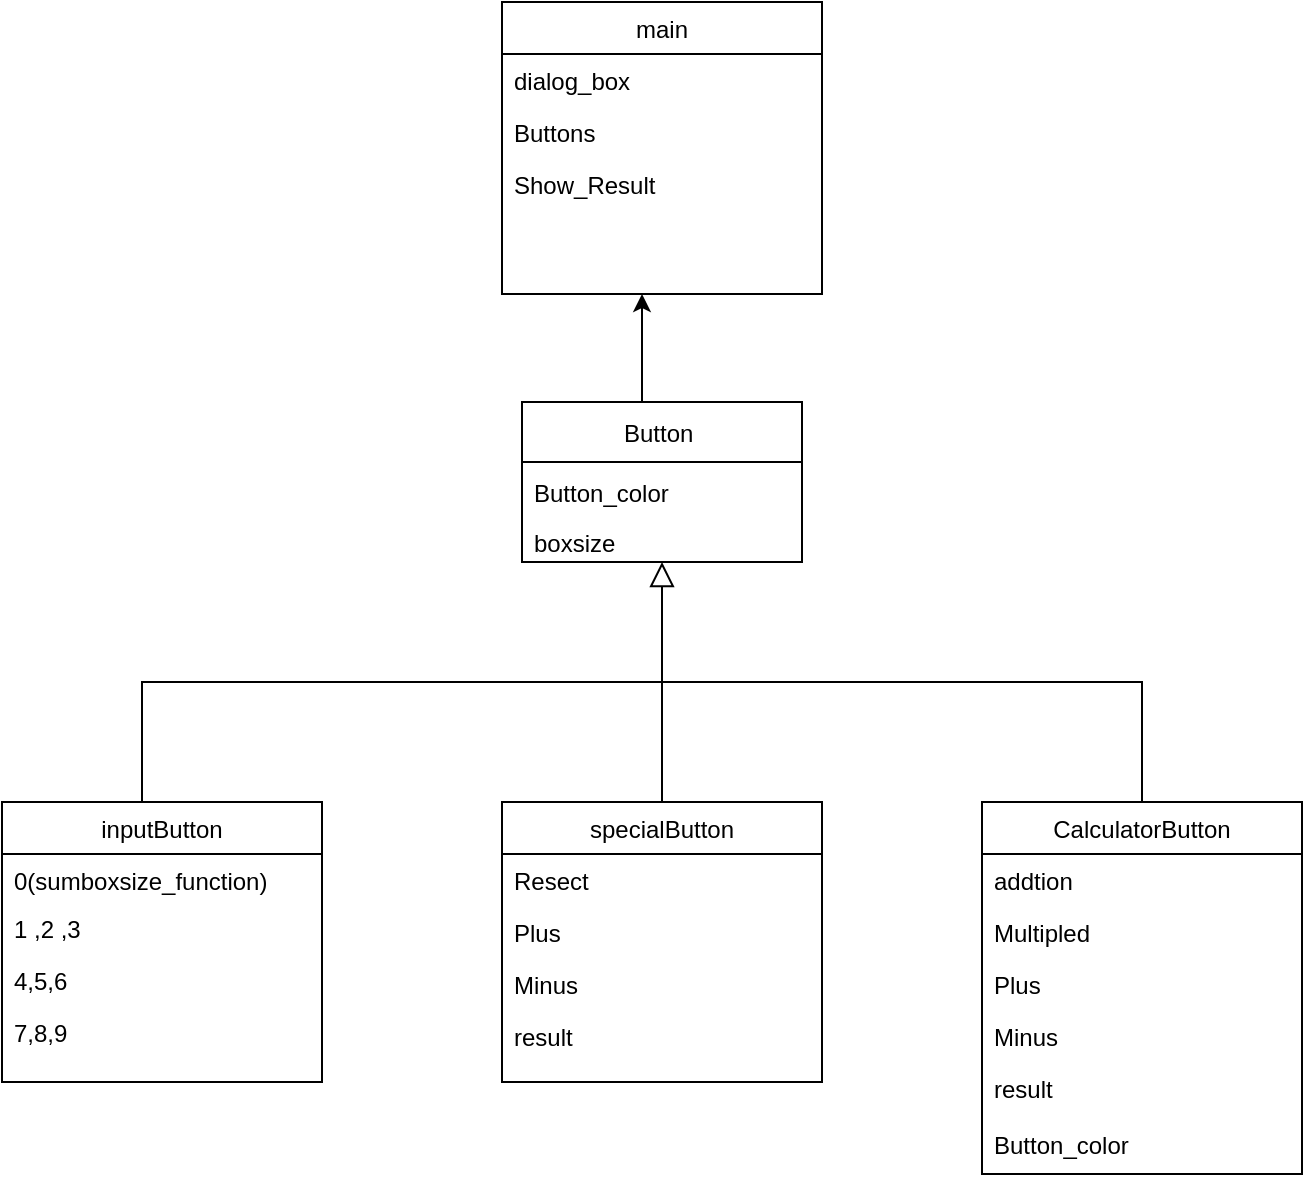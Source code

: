 <mxfile version="20.5.1" type="github">
  <diagram id="C5RBs43oDa-KdzZeNtuy" name="Page-1">
    <mxGraphModel dx="2249" dy="754" grid="1" gridSize="10" guides="1" tooltips="1" connect="1" arrows="1" fold="1" page="1" pageScale="1" pageWidth="827" pageHeight="1169" math="0" shadow="0">
      <root>
        <mxCell id="WIyWlLk6GJQsqaUBKTNV-0" />
        <mxCell id="WIyWlLk6GJQsqaUBKTNV-1" parent="WIyWlLk6GJQsqaUBKTNV-0" />
        <mxCell id="zkfFHV4jXpPFQw0GAbJ--17" value="inputButton" style="swimlane;fontStyle=0;align=center;verticalAlign=top;childLayout=stackLayout;horizontal=1;startSize=26;horizontalStack=0;resizeParent=1;resizeLast=0;collapsible=1;marginBottom=0;rounded=0;shadow=0;strokeWidth=1;" parent="WIyWlLk6GJQsqaUBKTNV-1" vertex="1">
          <mxGeometry x="-20" y="520" width="160" height="140" as="geometry">
            <mxRectangle x="550" y="140" width="160" height="26" as="alternateBounds" />
          </mxGeometry>
        </mxCell>
        <mxCell id="zkfFHV4jXpPFQw0GAbJ--18" value="0(sumboxsize_function)" style="text;align=left;verticalAlign=top;spacingLeft=4;spacingRight=4;overflow=hidden;rotatable=0;points=[[0,0.5],[1,0.5]];portConstraint=eastwest;" parent="zkfFHV4jXpPFQw0GAbJ--17" vertex="1">
          <mxGeometry y="26" width="160" height="24" as="geometry" />
        </mxCell>
        <mxCell id="zkfFHV4jXpPFQw0GAbJ--20" value="1 ,2 ,3 " style="text;align=left;verticalAlign=top;spacingLeft=4;spacingRight=4;overflow=hidden;rotatable=0;points=[[0,0.5],[1,0.5]];portConstraint=eastwest;rounded=0;shadow=0;html=0;" parent="zkfFHV4jXpPFQw0GAbJ--17" vertex="1">
          <mxGeometry y="50" width="160" height="26" as="geometry" />
        </mxCell>
        <mxCell id="zkfFHV4jXpPFQw0GAbJ--21" value="4,5,6" style="text;align=left;verticalAlign=top;spacingLeft=4;spacingRight=4;overflow=hidden;rotatable=0;points=[[0,0.5],[1,0.5]];portConstraint=eastwest;rounded=0;shadow=0;html=0;" parent="zkfFHV4jXpPFQw0GAbJ--17" vertex="1">
          <mxGeometry y="76" width="160" height="26" as="geometry" />
        </mxCell>
        <mxCell id="f1e0grGqfhAT-Svzh-xa-34" value="7,8,9" style="text;align=left;verticalAlign=top;spacingLeft=4;spacingRight=4;overflow=hidden;rotatable=0;points=[[0,0.5],[1,0.5]];portConstraint=eastwest;rounded=0;shadow=0;html=0;" vertex="1" parent="zkfFHV4jXpPFQw0GAbJ--17">
          <mxGeometry y="102" width="160" height="26" as="geometry" />
        </mxCell>
        <mxCell id="f1e0grGqfhAT-Svzh-xa-20" value="main" style="swimlane;fontStyle=0;align=center;verticalAlign=top;childLayout=stackLayout;horizontal=1;startSize=26;horizontalStack=0;resizeParent=1;resizeLast=0;collapsible=1;marginBottom=0;rounded=0;shadow=0;strokeWidth=1;" vertex="1" parent="WIyWlLk6GJQsqaUBKTNV-1">
          <mxGeometry x="230" y="120" width="160" height="146" as="geometry">
            <mxRectangle x="550" y="140" width="160" height="26" as="alternateBounds" />
          </mxGeometry>
        </mxCell>
        <mxCell id="f1e0grGqfhAT-Svzh-xa-30" value="dialog_box" style="text;align=left;verticalAlign=top;spacingLeft=4;spacingRight=4;overflow=hidden;rotatable=0;points=[[0,0.5],[1,0.5]];portConstraint=eastwest;rounded=0;shadow=0;html=0;" vertex="1" parent="f1e0grGqfhAT-Svzh-xa-20">
          <mxGeometry y="26" width="160" height="26" as="geometry" />
        </mxCell>
        <mxCell id="f1e0grGqfhAT-Svzh-xa-73" value="Buttons" style="text;align=left;verticalAlign=top;spacingLeft=4;spacingRight=4;overflow=hidden;rotatable=0;points=[[0,0.5],[1,0.5]];portConstraint=eastwest;rounded=0;shadow=0;html=0;" vertex="1" parent="f1e0grGqfhAT-Svzh-xa-20">
          <mxGeometry y="52" width="160" height="26" as="geometry" />
        </mxCell>
        <mxCell id="f1e0grGqfhAT-Svzh-xa-32" value="Show_Result" style="text;align=left;verticalAlign=top;spacingLeft=4;spacingRight=4;overflow=hidden;rotatable=0;points=[[0,0.5],[1,0.5]];portConstraint=eastwest;rounded=0;shadow=0;html=0;" vertex="1" parent="f1e0grGqfhAT-Svzh-xa-20">
          <mxGeometry y="78" width="160" height="26" as="geometry" />
        </mxCell>
        <mxCell id="f1e0grGqfhAT-Svzh-xa-39" value="Button " style="swimlane;fontStyle=0;childLayout=stackLayout;horizontal=1;startSize=30;horizontalStack=0;resizeParent=1;resizeParentMax=0;resizeLast=0;collapsible=1;marginBottom=0;" vertex="1" parent="WIyWlLk6GJQsqaUBKTNV-1">
          <mxGeometry x="240" y="320" width="140" height="80" as="geometry" />
        </mxCell>
        <mxCell id="f1e0grGqfhAT-Svzh-xa-40" value="Button_color" style="text;strokeColor=none;fillColor=none;align=left;verticalAlign=middle;spacingLeft=4;spacingRight=4;overflow=hidden;points=[[0,0.5],[1,0.5]];portConstraint=eastwest;rotatable=0;" vertex="1" parent="f1e0grGqfhAT-Svzh-xa-39">
          <mxGeometry y="30" width="140" height="30" as="geometry" />
        </mxCell>
        <mxCell id="f1e0grGqfhAT-Svzh-xa-41" value="boxsize" style="text;strokeColor=none;fillColor=none;align=left;verticalAlign=middle;spacingLeft=4;spacingRight=4;overflow=hidden;points=[[0,0.5],[1,0.5]];portConstraint=eastwest;rotatable=0;" vertex="1" parent="f1e0grGqfhAT-Svzh-xa-39">
          <mxGeometry y="60" width="140" height="20" as="geometry" />
        </mxCell>
        <mxCell id="f1e0grGqfhAT-Svzh-xa-45" value="specialButton" style="swimlane;fontStyle=0;align=center;verticalAlign=top;childLayout=stackLayout;horizontal=1;startSize=26;horizontalStack=0;resizeParent=1;resizeLast=0;collapsible=1;marginBottom=0;rounded=0;shadow=0;strokeWidth=1;" vertex="1" parent="WIyWlLk6GJQsqaUBKTNV-1">
          <mxGeometry x="230" y="520" width="160" height="140" as="geometry">
            <mxRectangle x="130" y="380" width="160" height="26" as="alternateBounds" />
          </mxGeometry>
        </mxCell>
        <mxCell id="f1e0grGqfhAT-Svzh-xa-46" value="Resect" style="text;align=left;verticalAlign=top;spacingLeft=4;spacingRight=4;overflow=hidden;rotatable=0;points=[[0,0.5],[1,0.5]];portConstraint=eastwest;" vertex="1" parent="f1e0grGqfhAT-Svzh-xa-45">
          <mxGeometry y="26" width="160" height="26" as="geometry" />
        </mxCell>
        <mxCell id="f1e0grGqfhAT-Svzh-xa-47" value="Plus" style="text;align=left;verticalAlign=top;spacingLeft=4;spacingRight=4;overflow=hidden;rotatable=0;points=[[0,0.5],[1,0.5]];portConstraint=eastwest;rounded=0;shadow=0;html=0;" vertex="1" parent="f1e0grGqfhAT-Svzh-xa-45">
          <mxGeometry y="52" width="160" height="26" as="geometry" />
        </mxCell>
        <mxCell id="f1e0grGqfhAT-Svzh-xa-48" value="Minus" style="text;align=left;verticalAlign=top;spacingLeft=4;spacingRight=4;overflow=hidden;rotatable=0;points=[[0,0.5],[1,0.5]];portConstraint=eastwest;rounded=0;shadow=0;html=0;" vertex="1" parent="f1e0grGqfhAT-Svzh-xa-45">
          <mxGeometry y="78" width="160" height="26" as="geometry" />
        </mxCell>
        <mxCell id="f1e0grGqfhAT-Svzh-xa-49" value="result" style="text;align=left;verticalAlign=top;spacingLeft=4;spacingRight=4;overflow=hidden;rotatable=0;points=[[0,0.5],[1,0.5]];portConstraint=eastwest;rounded=0;shadow=0;html=0;" vertex="1" parent="f1e0grGqfhAT-Svzh-xa-45">
          <mxGeometry y="104" width="160" height="26" as="geometry" />
        </mxCell>
        <mxCell id="f1e0grGqfhAT-Svzh-xa-50" value="CalculatorButton" style="swimlane;fontStyle=0;align=center;verticalAlign=top;childLayout=stackLayout;horizontal=1;startSize=26;horizontalStack=0;resizeParent=1;resizeLast=0;collapsible=1;marginBottom=0;rounded=0;shadow=0;strokeWidth=1;" vertex="1" parent="WIyWlLk6GJQsqaUBKTNV-1">
          <mxGeometry x="470" y="520" width="160" height="186" as="geometry">
            <mxRectangle x="130" y="380" width="160" height="26" as="alternateBounds" />
          </mxGeometry>
        </mxCell>
        <mxCell id="f1e0grGqfhAT-Svzh-xa-51" value="addtion" style="text;align=left;verticalAlign=top;spacingLeft=4;spacingRight=4;overflow=hidden;rotatable=0;points=[[0,0.5],[1,0.5]];portConstraint=eastwest;" vertex="1" parent="f1e0grGqfhAT-Svzh-xa-50">
          <mxGeometry y="26" width="160" height="26" as="geometry" />
        </mxCell>
        <mxCell id="f1e0grGqfhAT-Svzh-xa-52" value="Multipled" style="text;align=left;verticalAlign=top;spacingLeft=4;spacingRight=4;overflow=hidden;rotatable=0;points=[[0,0.5],[1,0.5]];portConstraint=eastwest;rounded=0;shadow=0;html=0;" vertex="1" parent="f1e0grGqfhAT-Svzh-xa-50">
          <mxGeometry y="52" width="160" height="26" as="geometry" />
        </mxCell>
        <mxCell id="f1e0grGqfhAT-Svzh-xa-53" value="Plus" style="text;align=left;verticalAlign=top;spacingLeft=4;spacingRight=4;overflow=hidden;rotatable=0;points=[[0,0.5],[1,0.5]];portConstraint=eastwest;rounded=0;shadow=0;html=0;" vertex="1" parent="f1e0grGqfhAT-Svzh-xa-50">
          <mxGeometry y="78" width="160" height="26" as="geometry" />
        </mxCell>
        <mxCell id="f1e0grGqfhAT-Svzh-xa-54" value="Minus" style="text;align=left;verticalAlign=top;spacingLeft=4;spacingRight=4;overflow=hidden;rotatable=0;points=[[0,0.5],[1,0.5]];portConstraint=eastwest;rounded=0;shadow=0;html=0;" vertex="1" parent="f1e0grGqfhAT-Svzh-xa-50">
          <mxGeometry y="104" width="160" height="26" as="geometry" />
        </mxCell>
        <mxCell id="f1e0grGqfhAT-Svzh-xa-55" value="result" style="text;align=left;verticalAlign=top;spacingLeft=4;spacingRight=4;overflow=hidden;rotatable=0;points=[[0,0.5],[1,0.5]];portConstraint=eastwest;rounded=0;shadow=0;html=0;" vertex="1" parent="f1e0grGqfhAT-Svzh-xa-50">
          <mxGeometry y="130" width="160" height="26" as="geometry" />
        </mxCell>
        <mxCell id="f1e0grGqfhAT-Svzh-xa-70" value="Button_color" style="text;strokeColor=none;fillColor=none;align=left;verticalAlign=middle;spacingLeft=4;spacingRight=4;overflow=hidden;points=[[0,0.5],[1,0.5]];portConstraint=eastwest;rotatable=0;" vertex="1" parent="f1e0grGqfhAT-Svzh-xa-50">
          <mxGeometry y="156" width="160" height="30" as="geometry" />
        </mxCell>
        <mxCell id="f1e0grGqfhAT-Svzh-xa-58" value="" style="endArrow=block;endSize=10;endFill=0;shadow=0;strokeWidth=1;rounded=0;edgeStyle=elbowEdgeStyle;elbow=vertical;exitX=0.5;exitY=0;exitDx=0;exitDy=0;" edge="1" parent="WIyWlLk6GJQsqaUBKTNV-1" source="f1e0grGqfhAT-Svzh-xa-50" target="f1e0grGqfhAT-Svzh-xa-41">
          <mxGeometry width="160" relative="1" as="geometry">
            <mxPoint x="250" y="544" as="sourcePoint" />
            <mxPoint x="44" y="420" as="targetPoint" />
          </mxGeometry>
        </mxCell>
        <mxCell id="f1e0grGqfhAT-Svzh-xa-65" value="" style="endArrow=none;html=1;rounded=0;" edge="1" parent="WIyWlLk6GJQsqaUBKTNV-1">
          <mxGeometry width="50" height="50" relative="1" as="geometry">
            <mxPoint x="310" y="520" as="sourcePoint" />
            <mxPoint x="310" y="450" as="targetPoint" />
          </mxGeometry>
        </mxCell>
        <mxCell id="f1e0grGqfhAT-Svzh-xa-75" value="" style="endArrow=classic;html=1;rounded=0;" edge="1" parent="WIyWlLk6GJQsqaUBKTNV-1">
          <mxGeometry width="50" height="50" relative="1" as="geometry">
            <mxPoint x="300" y="320" as="sourcePoint" />
            <mxPoint x="300" y="266" as="targetPoint" />
          </mxGeometry>
        </mxCell>
        <mxCell id="f1e0grGqfhAT-Svzh-xa-78" value="" style="shape=partialRectangle;whiteSpace=wrap;html=1;bottom=0;right=0;fillColor=none;" vertex="1" parent="WIyWlLk6GJQsqaUBKTNV-1">
          <mxGeometry x="50" y="460" width="260" height="60" as="geometry" />
        </mxCell>
      </root>
    </mxGraphModel>
  </diagram>
</mxfile>
